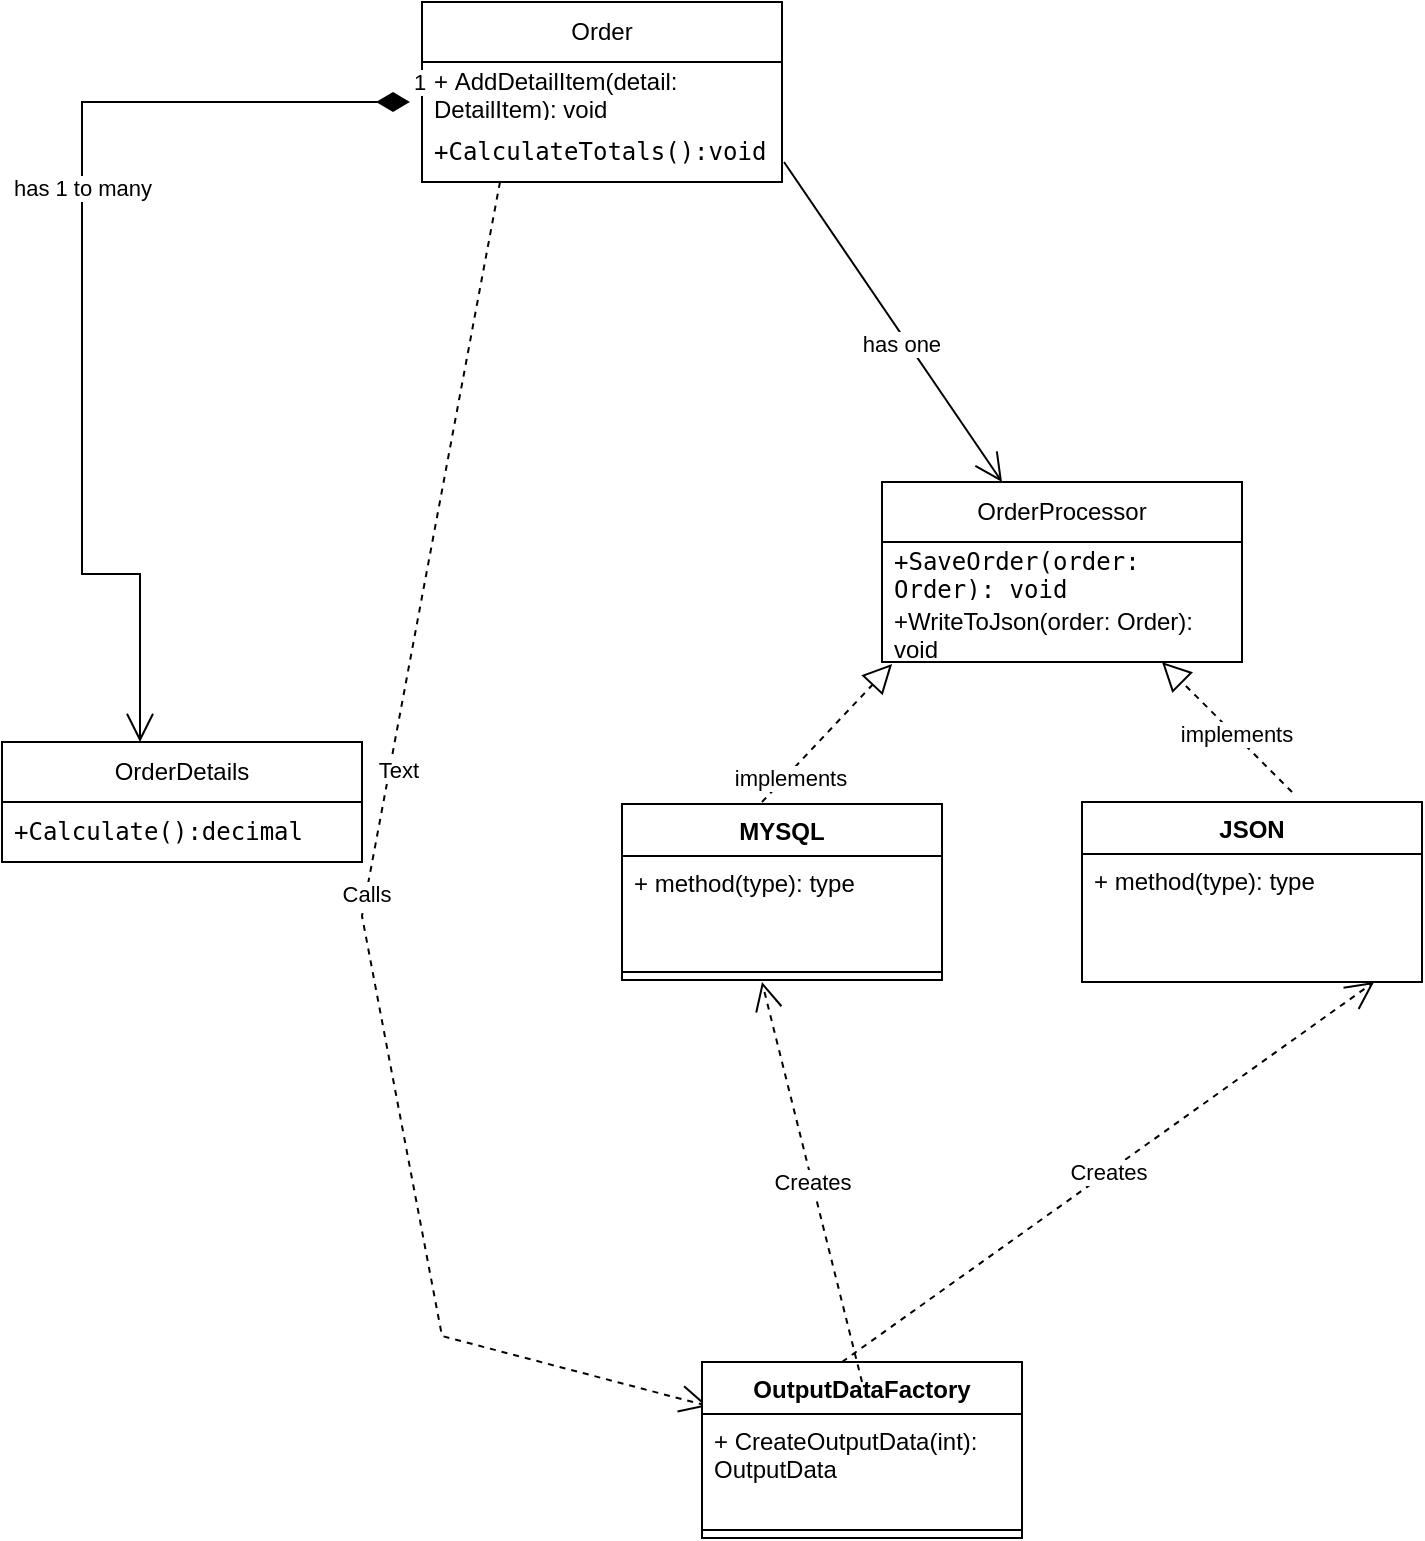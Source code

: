 <mxfile version="24.7.17">
  <diagram id="C5RBs43oDa-KdzZeNtuy" name="Page-1">
    <mxGraphModel dx="860" dy="820" grid="1" gridSize="10" guides="1" tooltips="1" connect="1" arrows="1" fold="1" page="1" pageScale="1" pageWidth="827" pageHeight="1169" math="0" shadow="0">
      <root>
        <mxCell id="WIyWlLk6GJQsqaUBKTNV-0" />
        <mxCell id="WIyWlLk6GJQsqaUBKTNV-1" parent="WIyWlLk6GJQsqaUBKTNV-0" />
        <mxCell id="IL1tDstsA4aWhtMAzju3-9" value="Order" style="swimlane;fontStyle=0;childLayout=stackLayout;horizontal=1;startSize=30;horizontalStack=0;resizeParent=1;resizeParentMax=0;resizeLast=0;collapsible=1;marginBottom=0;whiteSpace=wrap;html=1;" parent="WIyWlLk6GJQsqaUBKTNV-1" vertex="1">
          <mxGeometry x="300" y="140" width="180" height="90" as="geometry" />
        </mxCell>
        <mxCell id="IL1tDstsA4aWhtMAzju3-16" value="+&amp;nbsp;AddDetailItem(detail: DetailItem): void" style="text;strokeColor=none;fillColor=none;align=left;verticalAlign=middle;spacingLeft=4;spacingRight=4;overflow=hidden;points=[[0,0.5],[1,0.5]];portConstraint=eastwest;rotatable=0;whiteSpace=wrap;html=1;" parent="IL1tDstsA4aWhtMAzju3-9" vertex="1">
          <mxGeometry y="30" width="180" height="30" as="geometry" />
        </mxCell>
        <mxCell id="IL1tDstsA4aWhtMAzju3-19" value="&lt;code&gt;+CalculateTotals():void&lt;/code&gt;" style="text;strokeColor=none;fillColor=none;align=left;verticalAlign=middle;spacingLeft=4;spacingRight=4;overflow=hidden;points=[[0,0.5],[1,0.5]];portConstraint=eastwest;rotatable=0;whiteSpace=wrap;html=1;" parent="IL1tDstsA4aWhtMAzju3-9" vertex="1">
          <mxGeometry y="60" width="180" height="30" as="geometry" />
        </mxCell>
        <mxCell id="IL1tDstsA4aWhtMAzju3-21" value="1" style="endArrow=open;html=1;endSize=12;startArrow=diamondThin;startSize=14;startFill=1;edgeStyle=orthogonalEdgeStyle;align=left;verticalAlign=bottom;rounded=0;" parent="WIyWlLk6GJQsqaUBKTNV-1" edge="1">
          <mxGeometry x="-1" y="-1" relative="1" as="geometry">
            <mxPoint x="294" y="190" as="sourcePoint" />
            <mxPoint x="159" y="510" as="targetPoint" />
            <Array as="points">
              <mxPoint x="130" y="426" />
              <mxPoint x="159" y="426" />
            </Array>
            <mxPoint as="offset" />
          </mxGeometry>
        </mxCell>
        <mxCell id="IL1tDstsA4aWhtMAzju3-22" value="has 1 to many" style="edgeLabel;html=1;align=center;verticalAlign=middle;resizable=0;points=[];" parent="IL1tDstsA4aWhtMAzju3-21" vertex="1" connectable="0">
          <mxGeometry x="-0.194" relative="1" as="geometry">
            <mxPoint as="offset" />
          </mxGeometry>
        </mxCell>
        <mxCell id="IL1tDstsA4aWhtMAzju3-23" value="OrderDetails" style="swimlane;fontStyle=0;childLayout=stackLayout;horizontal=1;startSize=30;horizontalStack=0;resizeParent=1;resizeParentMax=0;resizeLast=0;collapsible=1;marginBottom=0;whiteSpace=wrap;html=1;" parent="WIyWlLk6GJQsqaUBKTNV-1" vertex="1">
          <mxGeometry x="90" y="510" width="180" height="60" as="geometry" />
        </mxCell>
        <mxCell id="IL1tDstsA4aWhtMAzju3-25" value="&lt;code&gt;+Calculate():decimal&lt;/code&gt;" style="text;strokeColor=none;fillColor=none;align=left;verticalAlign=middle;spacingLeft=4;spacingRight=4;overflow=hidden;points=[[0,0.5],[1,0.5]];portConstraint=eastwest;rotatable=0;whiteSpace=wrap;html=1;" parent="IL1tDstsA4aWhtMAzju3-23" vertex="1">
          <mxGeometry y="30" width="180" height="30" as="geometry" />
        </mxCell>
        <mxCell id="IL1tDstsA4aWhtMAzju3-26" value="OrderProcessor" style="swimlane;fontStyle=0;childLayout=stackLayout;horizontal=1;startSize=30;horizontalStack=0;resizeParent=1;resizeParentMax=0;resizeLast=0;collapsible=1;marginBottom=0;whiteSpace=wrap;html=1;" parent="WIyWlLk6GJQsqaUBKTNV-1" vertex="1">
          <mxGeometry x="530" y="380" width="180" height="90" as="geometry" />
        </mxCell>
        <mxCell id="IL1tDstsA4aWhtMAzju3-27" value="&lt;code&gt;+SaveOrder(order: Order): void&lt;/code&gt;" style="text;strokeColor=none;fillColor=none;align=left;verticalAlign=middle;spacingLeft=4;spacingRight=4;overflow=hidden;points=[[0,0.5],[1,0.5]];portConstraint=eastwest;rotatable=0;whiteSpace=wrap;html=1;" parent="IL1tDstsA4aWhtMAzju3-26" vertex="1">
          <mxGeometry y="30" width="180" height="30" as="geometry" />
        </mxCell>
        <mxCell id="IL1tDstsA4aWhtMAzju3-28" value="+WriteToJson(order: Order): void" style="text;strokeColor=none;fillColor=none;align=left;verticalAlign=middle;spacingLeft=4;spacingRight=4;overflow=hidden;points=[[0,0.5],[1,0.5]];portConstraint=eastwest;rotatable=0;whiteSpace=wrap;html=1;" parent="IL1tDstsA4aWhtMAzju3-26" vertex="1">
          <mxGeometry y="60" width="180" height="30" as="geometry" />
        </mxCell>
        <mxCell id="IL1tDstsA4aWhtMAzju3-29" value="" style="endArrow=open;endFill=1;endSize=12;html=1;rounded=0;exitX=1;exitY=0.25;exitDx=0;exitDy=0;" parent="WIyWlLk6GJQsqaUBKTNV-1" edge="1">
          <mxGeometry width="160" relative="1" as="geometry">
            <mxPoint x="481" y="220" as="sourcePoint" />
            <mxPoint x="590" y="380" as="targetPoint" />
          </mxGeometry>
        </mxCell>
        <mxCell id="IL1tDstsA4aWhtMAzju3-30" value="has one&amp;nbsp;" style="edgeLabel;html=1;align=center;verticalAlign=middle;resizable=0;points=[];" parent="IL1tDstsA4aWhtMAzju3-29" vertex="1" connectable="0">
          <mxGeometry x="0.125" y="-2" relative="1" as="geometry">
            <mxPoint as="offset" />
          </mxGeometry>
        </mxCell>
        <mxCell id="IL1tDstsA4aWhtMAzju3-31" value="MYSQL" style="swimlane;fontStyle=1;align=center;verticalAlign=top;childLayout=stackLayout;horizontal=1;startSize=26;horizontalStack=0;resizeParent=1;resizeParentMax=0;resizeLast=0;collapsible=1;marginBottom=0;whiteSpace=wrap;html=1;" parent="WIyWlLk6GJQsqaUBKTNV-1" vertex="1">
          <mxGeometry x="400" y="541" width="160" height="88" as="geometry" />
        </mxCell>
        <mxCell id="IL1tDstsA4aWhtMAzju3-32" value="+ method(type): type" style="text;strokeColor=none;fillColor=none;align=left;verticalAlign=top;spacingLeft=4;spacingRight=4;overflow=hidden;rotatable=0;points=[[0,0.5],[1,0.5]];portConstraint=eastwest;whiteSpace=wrap;html=1;" parent="IL1tDstsA4aWhtMAzju3-31" vertex="1">
          <mxGeometry y="26" width="160" height="54" as="geometry" />
        </mxCell>
        <mxCell id="IL1tDstsA4aWhtMAzju3-33" value="" style="line;strokeWidth=1;fillColor=none;align=left;verticalAlign=middle;spacingTop=-1;spacingLeft=3;spacingRight=3;rotatable=0;labelPosition=right;points=[];portConstraint=eastwest;strokeColor=inherit;" parent="IL1tDstsA4aWhtMAzju3-31" vertex="1">
          <mxGeometry y="80" width="160" height="8" as="geometry" />
        </mxCell>
        <mxCell id="IL1tDstsA4aWhtMAzju3-34" value="" style="endArrow=block;dashed=1;endFill=0;endSize=12;html=1;rounded=0;entryX=0.028;entryY=1.033;entryDx=0;entryDy=0;entryPerimeter=0;" parent="WIyWlLk6GJQsqaUBKTNV-1" target="IL1tDstsA4aWhtMAzju3-28" edge="1">
          <mxGeometry width="160" relative="1" as="geometry">
            <mxPoint x="470" y="540" as="sourcePoint" />
            <mxPoint x="665" y="400" as="targetPoint" />
          </mxGeometry>
        </mxCell>
        <mxCell id="IL1tDstsA4aWhtMAzju3-35" value="implements" style="edgeLabel;html=1;align=center;verticalAlign=middle;resizable=0;points=[];" parent="IL1tDstsA4aWhtMAzju3-34" vertex="1" connectable="0">
          <mxGeometry x="-0.622" y="-1" relative="1" as="geometry">
            <mxPoint x="1" as="offset" />
          </mxGeometry>
        </mxCell>
        <mxCell id="IL1tDstsA4aWhtMAzju3-36" value="JSON" style="swimlane;fontStyle=1;align=center;verticalAlign=top;childLayout=stackLayout;horizontal=1;startSize=26;horizontalStack=0;resizeParent=1;resizeParentMax=0;resizeLast=0;collapsible=1;marginBottom=0;whiteSpace=wrap;html=1;" parent="WIyWlLk6GJQsqaUBKTNV-1" vertex="1">
          <mxGeometry x="630" y="540" width="170" height="90" as="geometry" />
        </mxCell>
        <mxCell id="IL1tDstsA4aWhtMAzju3-37" value="+ method(type): type" style="text;strokeColor=none;fillColor=none;align=left;verticalAlign=top;spacingLeft=4;spacingRight=4;overflow=hidden;rotatable=0;points=[[0,0.5],[1,0.5]];portConstraint=eastwest;whiteSpace=wrap;html=1;" parent="IL1tDstsA4aWhtMAzju3-36" vertex="1">
          <mxGeometry y="26" width="170" height="64" as="geometry" />
        </mxCell>
        <mxCell id="IL1tDstsA4aWhtMAzju3-38" value="" style="endArrow=block;dashed=1;endFill=0;endSize=12;html=1;rounded=0;entryX=0.579;entryY=1;entryDx=0;entryDy=0;exitX=0.5;exitY=0;exitDx=0;exitDy=0;entryPerimeter=0;" parent="WIyWlLk6GJQsqaUBKTNV-1" edge="1">
          <mxGeometry width="160" relative="1" as="geometry">
            <mxPoint x="735" y="535" as="sourcePoint" />
            <mxPoint x="670" y="470" as="targetPoint" />
          </mxGeometry>
        </mxCell>
        <mxCell id="IL1tDstsA4aWhtMAzju3-39" value="implements" style="edgeLabel;html=1;align=center;verticalAlign=middle;resizable=0;points=[];" parent="IL1tDstsA4aWhtMAzju3-38" vertex="1" connectable="0">
          <mxGeometry x="-0.108" y="-1" relative="1" as="geometry">
            <mxPoint as="offset" />
          </mxGeometry>
        </mxCell>
        <mxCell id="IL1tDstsA4aWhtMAzju3-41" value="Calls" style="endArrow=open;endSize=12;dashed=1;html=1;rounded=0;entryX=0.019;entryY=0.352;entryDx=0;entryDy=0;entryPerimeter=0;exitX=0.619;exitY=1.115;exitDx=0;exitDy=0;exitPerimeter=0;" parent="WIyWlLk6GJQsqaUBKTNV-1" edge="1">
          <mxGeometry width="160" relative="1" as="geometry">
            <mxPoint x="339" y="230" as="sourcePoint" />
            <mxPoint x="443.04" y="842.008" as="targetPoint" />
            <Array as="points">
              <mxPoint x="270" y="597" />
              <mxPoint x="310" y="807" />
            </Array>
          </mxGeometry>
        </mxCell>
        <mxCell id="IL1tDstsA4aWhtMAzju3-49" value="Text" style="edgeLabel;html=1;align=center;verticalAlign=middle;resizable=0;points=[];" parent="IL1tDstsA4aWhtMAzju3-41" vertex="1" connectable="0">
          <mxGeometry x="-0.177" y="4" relative="1" as="geometry">
            <mxPoint as="offset" />
          </mxGeometry>
        </mxCell>
        <mxCell id="IL1tDstsA4aWhtMAzju3-44" value="OutputDataFactory" style="swimlane;fontStyle=1;align=center;verticalAlign=top;childLayout=stackLayout;horizontal=1;startSize=26;horizontalStack=0;resizeParent=1;resizeParentMax=0;resizeLast=0;collapsible=1;marginBottom=0;whiteSpace=wrap;html=1;" parent="WIyWlLk6GJQsqaUBKTNV-1" vertex="1">
          <mxGeometry x="440" y="820" width="160" height="88" as="geometry" />
        </mxCell>
        <mxCell id="IL1tDstsA4aWhtMAzju3-45" value="Creates" style="endArrow=open;endSize=12;dashed=1;html=1;rounded=0;entryX=0.859;entryY=1;entryDx=0;entryDy=0;entryPerimeter=0;" parent="IL1tDstsA4aWhtMAzju3-44" target="IL1tDstsA4aWhtMAzju3-37" edge="1">
          <mxGeometry x="0.004" width="160" relative="1" as="geometry">
            <mxPoint x="70" as="sourcePoint" />
            <mxPoint x="230" as="targetPoint" />
            <mxPoint as="offset" />
          </mxGeometry>
        </mxCell>
        <mxCell id="IL1tDstsA4aWhtMAzju3-46" value="+ CreateOutputData(int): OutputData" style="text;strokeColor=none;fillColor=none;align=left;verticalAlign=top;spacingLeft=4;spacingRight=4;overflow=hidden;rotatable=0;points=[[0,0.5],[1,0.5]];portConstraint=eastwest;whiteSpace=wrap;html=1;" parent="IL1tDstsA4aWhtMAzju3-44" vertex="1">
          <mxGeometry y="26" width="160" height="54" as="geometry" />
        </mxCell>
        <mxCell id="IL1tDstsA4aWhtMAzju3-47" value="" style="line;strokeWidth=1;fillColor=none;align=left;verticalAlign=middle;spacingTop=-1;spacingLeft=3;spacingRight=3;rotatable=0;labelPosition=right;points=[];portConstraint=eastwest;strokeColor=inherit;" parent="IL1tDstsA4aWhtMAzju3-44" vertex="1">
          <mxGeometry y="80" width="160" height="8" as="geometry" />
        </mxCell>
        <mxCell id="IL1tDstsA4aWhtMAzju3-48" value="Creates" style="endArrow=open;endSize=12;dashed=1;html=1;rounded=0;" parent="IL1tDstsA4aWhtMAzju3-44" edge="1">
          <mxGeometry width="160" relative="1" as="geometry">
            <mxPoint x="80" y="10" as="sourcePoint" />
            <mxPoint x="30" y="-190" as="targetPoint" />
          </mxGeometry>
        </mxCell>
      </root>
    </mxGraphModel>
  </diagram>
</mxfile>
